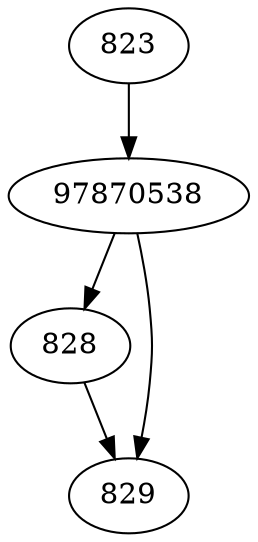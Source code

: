 strict digraph  {
97870538;
828;
829;
823;
97870538 -> 828;
97870538 -> 829;
828 -> 829;
823 -> 97870538;
}
